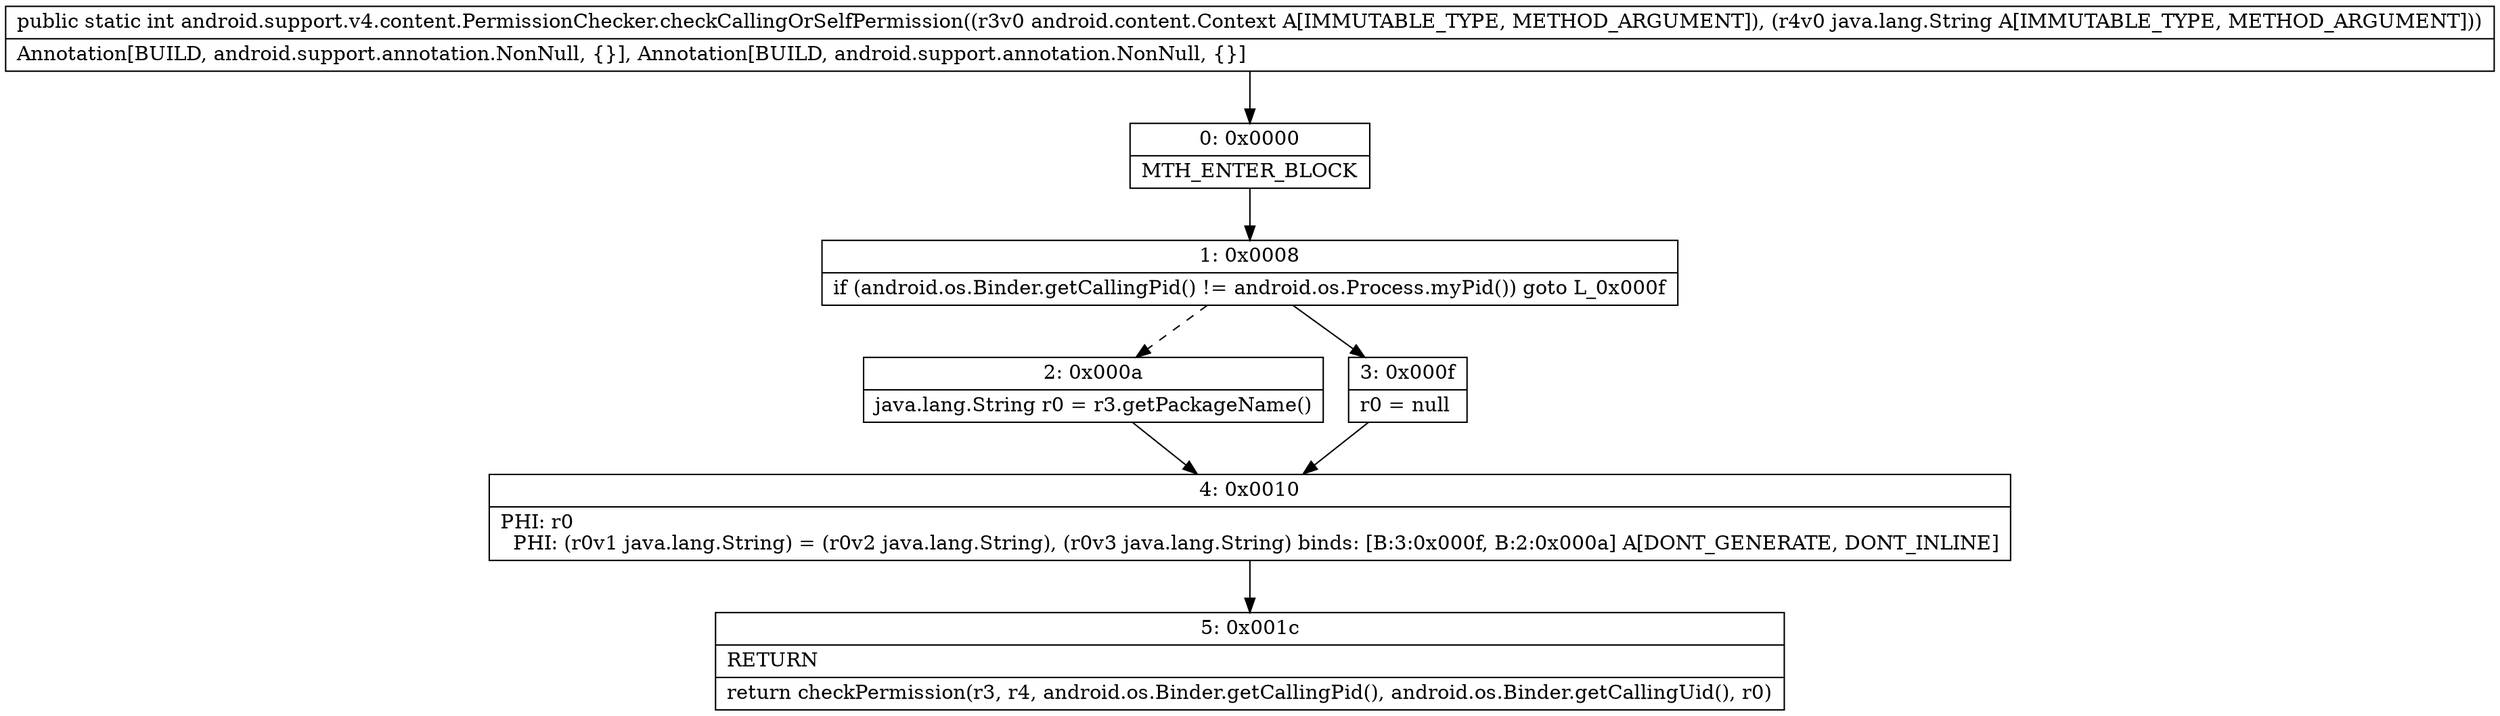 digraph "CFG forandroid.support.v4.content.PermissionChecker.checkCallingOrSelfPermission(Landroid\/content\/Context;Ljava\/lang\/String;)I" {
Node_0 [shape=record,label="{0\:\ 0x0000|MTH_ENTER_BLOCK\l}"];
Node_1 [shape=record,label="{1\:\ 0x0008|if (android.os.Binder.getCallingPid() != android.os.Process.myPid()) goto L_0x000f\l}"];
Node_2 [shape=record,label="{2\:\ 0x000a|java.lang.String r0 = r3.getPackageName()\l}"];
Node_3 [shape=record,label="{3\:\ 0x000f|r0 = null\l}"];
Node_4 [shape=record,label="{4\:\ 0x0010|PHI: r0 \l  PHI: (r0v1 java.lang.String) = (r0v2 java.lang.String), (r0v3 java.lang.String) binds: [B:3:0x000f, B:2:0x000a] A[DONT_GENERATE, DONT_INLINE]\l}"];
Node_5 [shape=record,label="{5\:\ 0x001c|RETURN\l|return checkPermission(r3, r4, android.os.Binder.getCallingPid(), android.os.Binder.getCallingUid(), r0)\l}"];
MethodNode[shape=record,label="{public static int android.support.v4.content.PermissionChecker.checkCallingOrSelfPermission((r3v0 android.content.Context A[IMMUTABLE_TYPE, METHOD_ARGUMENT]), (r4v0 java.lang.String A[IMMUTABLE_TYPE, METHOD_ARGUMENT]))  | Annotation[BUILD, android.support.annotation.NonNull, \{\}], Annotation[BUILD, android.support.annotation.NonNull, \{\}]\l}"];
MethodNode -> Node_0;
Node_0 -> Node_1;
Node_1 -> Node_2[style=dashed];
Node_1 -> Node_3;
Node_2 -> Node_4;
Node_3 -> Node_4;
Node_4 -> Node_5;
}

